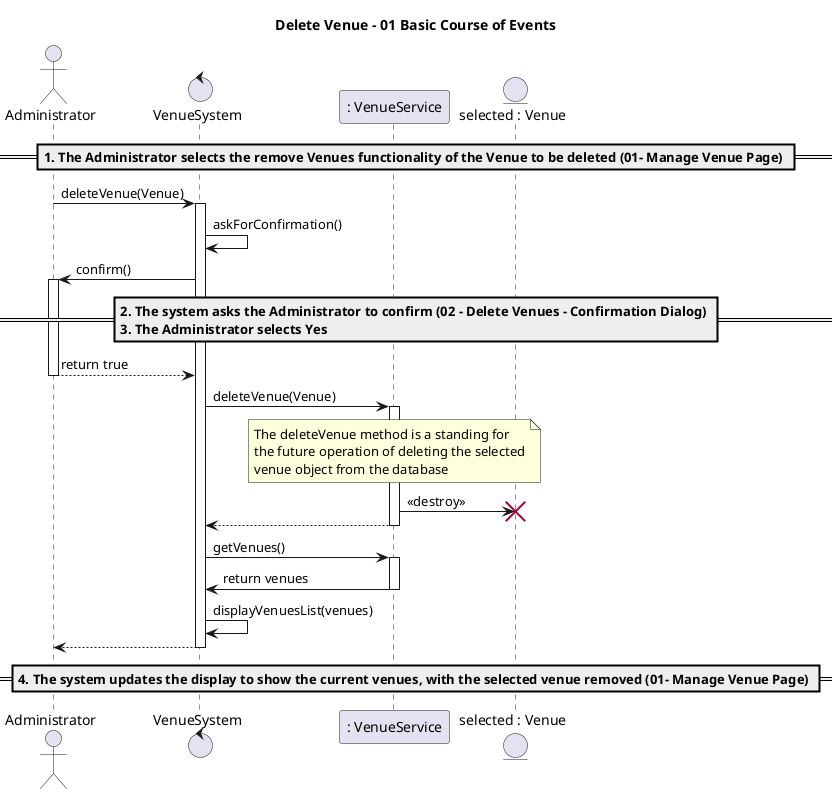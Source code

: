@startuml
title Delete Venue - 01 Basic Course of Events

actor Administrator as Admin
control VenueSystem as System
participant ": VenueService" as Service
entity "selected : Venue" as Venue

== 1. The Administrator selects the remove Venues functionality of the Venue to be deleted **(01- Manage Venue Page)** ==

Admin -> System: deleteVenue(Venue)
activate System

System -> System: askForConfirmation()
System -> Admin: confirm()
activate Admin
== 2. The system asks the Administrator to confirm **(02 - Delete Venues - Confirmation Dialog)** \n3. The Administrator selects **Yes** ==
Admin --> System: return true
deactivate Admin

System -> Service: deleteVenue(Venue)
activate Service
note over Service: The deleteVenue method is a standing for\nthe future operation of deleting the selected\nvenue object from the database
Service -> Venue: <<destroy>>
destroy Venue
deactivate Venue
Service --> System:
deactivate Service

System -> Service: getVenues()
activate Service
Service -> System: return venues
deactivate Service
System -> System: displayVenuesList(venues)

System --> Admin
deactivate System

== 4. The system updates the display to show the current venues, with the selected venue removed **(01- Manage Venue Page)** ==
@enduml
